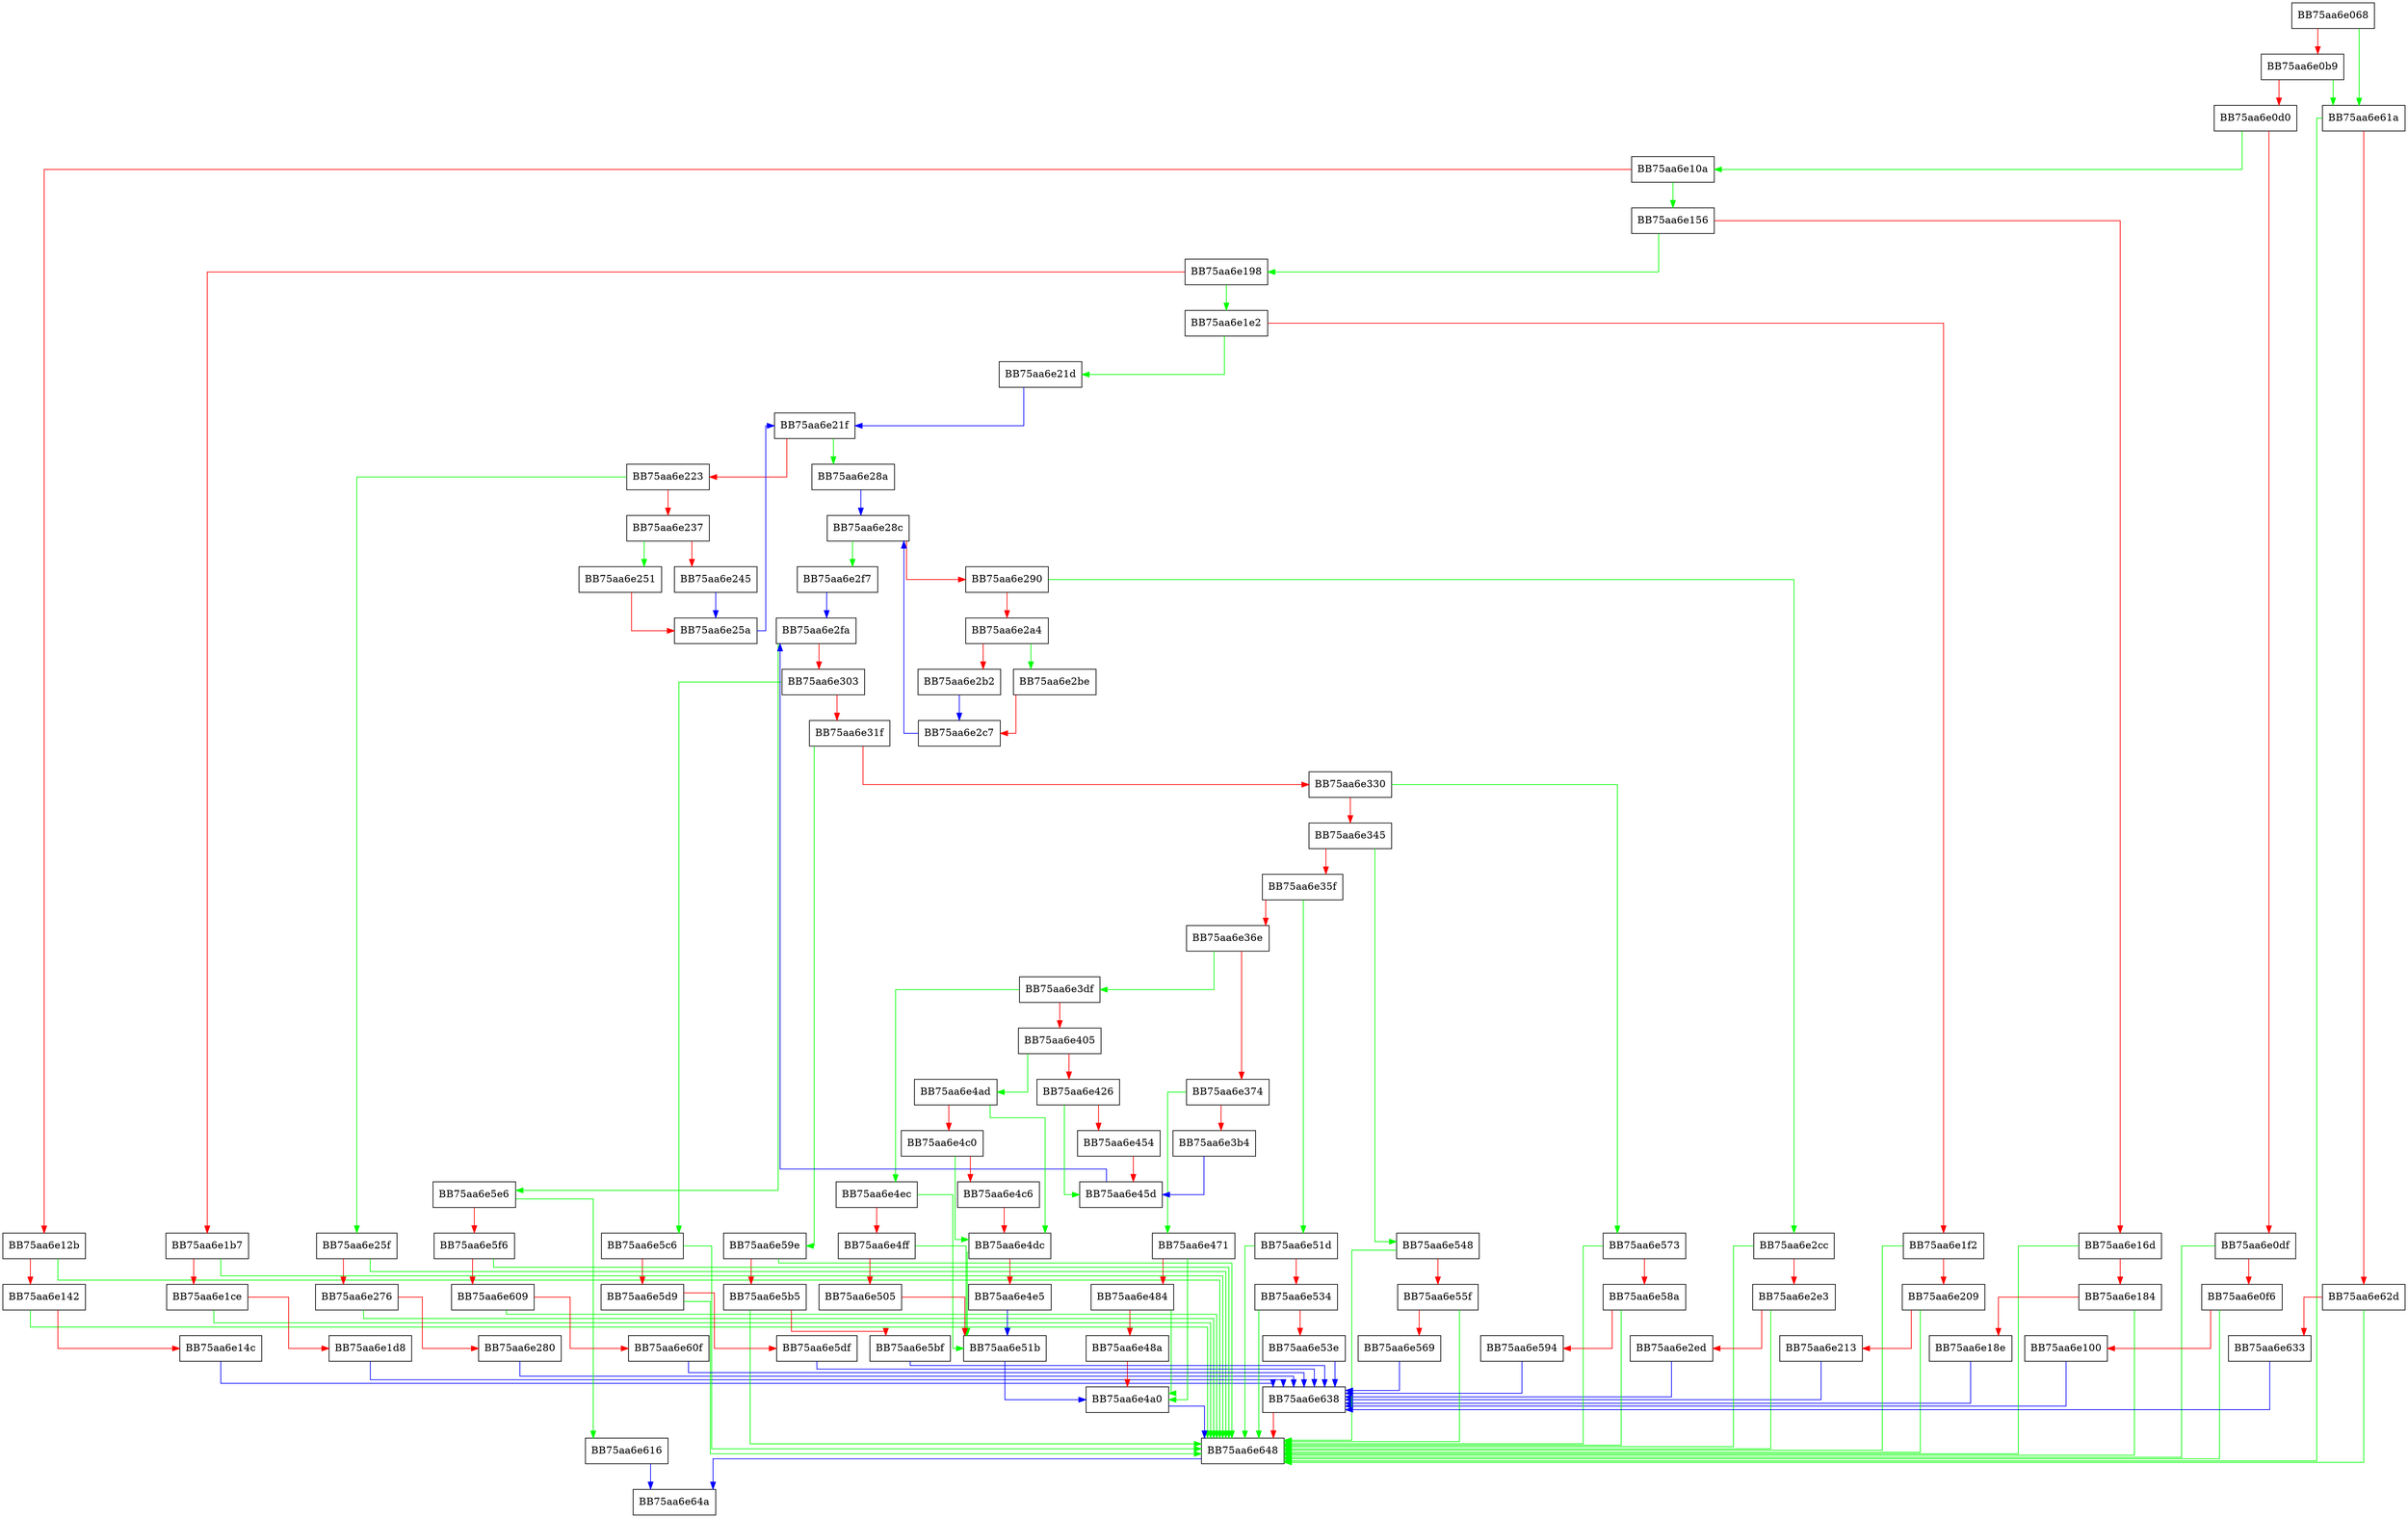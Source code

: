 digraph init {
  node [shape="box"];
  graph [splines=ortho];
  BB75aa6e068 -> BB75aa6e61a [color="green"];
  BB75aa6e068 -> BB75aa6e0b9 [color="red"];
  BB75aa6e0b9 -> BB75aa6e61a [color="green"];
  BB75aa6e0b9 -> BB75aa6e0d0 [color="red"];
  BB75aa6e0d0 -> BB75aa6e10a [color="green"];
  BB75aa6e0d0 -> BB75aa6e0df [color="red"];
  BB75aa6e0df -> BB75aa6e648 [color="green"];
  BB75aa6e0df -> BB75aa6e0f6 [color="red"];
  BB75aa6e0f6 -> BB75aa6e648 [color="green"];
  BB75aa6e0f6 -> BB75aa6e100 [color="red"];
  BB75aa6e100 -> BB75aa6e638 [color="blue"];
  BB75aa6e10a -> BB75aa6e156 [color="green"];
  BB75aa6e10a -> BB75aa6e12b [color="red"];
  BB75aa6e12b -> BB75aa6e648 [color="green"];
  BB75aa6e12b -> BB75aa6e142 [color="red"];
  BB75aa6e142 -> BB75aa6e648 [color="green"];
  BB75aa6e142 -> BB75aa6e14c [color="red"];
  BB75aa6e14c -> BB75aa6e638 [color="blue"];
  BB75aa6e156 -> BB75aa6e198 [color="green"];
  BB75aa6e156 -> BB75aa6e16d [color="red"];
  BB75aa6e16d -> BB75aa6e648 [color="green"];
  BB75aa6e16d -> BB75aa6e184 [color="red"];
  BB75aa6e184 -> BB75aa6e648 [color="green"];
  BB75aa6e184 -> BB75aa6e18e [color="red"];
  BB75aa6e18e -> BB75aa6e638 [color="blue"];
  BB75aa6e198 -> BB75aa6e1e2 [color="green"];
  BB75aa6e198 -> BB75aa6e1b7 [color="red"];
  BB75aa6e1b7 -> BB75aa6e648 [color="green"];
  BB75aa6e1b7 -> BB75aa6e1ce [color="red"];
  BB75aa6e1ce -> BB75aa6e648 [color="green"];
  BB75aa6e1ce -> BB75aa6e1d8 [color="red"];
  BB75aa6e1d8 -> BB75aa6e638 [color="blue"];
  BB75aa6e1e2 -> BB75aa6e21d [color="green"];
  BB75aa6e1e2 -> BB75aa6e1f2 [color="red"];
  BB75aa6e1f2 -> BB75aa6e648 [color="green"];
  BB75aa6e1f2 -> BB75aa6e209 [color="red"];
  BB75aa6e209 -> BB75aa6e648 [color="green"];
  BB75aa6e209 -> BB75aa6e213 [color="red"];
  BB75aa6e213 -> BB75aa6e638 [color="blue"];
  BB75aa6e21d -> BB75aa6e21f [color="blue"];
  BB75aa6e21f -> BB75aa6e28a [color="green"];
  BB75aa6e21f -> BB75aa6e223 [color="red"];
  BB75aa6e223 -> BB75aa6e25f [color="green"];
  BB75aa6e223 -> BB75aa6e237 [color="red"];
  BB75aa6e237 -> BB75aa6e251 [color="green"];
  BB75aa6e237 -> BB75aa6e245 [color="red"];
  BB75aa6e245 -> BB75aa6e25a [color="blue"];
  BB75aa6e251 -> BB75aa6e25a [color="red"];
  BB75aa6e25a -> BB75aa6e21f [color="blue"];
  BB75aa6e25f -> BB75aa6e648 [color="green"];
  BB75aa6e25f -> BB75aa6e276 [color="red"];
  BB75aa6e276 -> BB75aa6e648 [color="green"];
  BB75aa6e276 -> BB75aa6e280 [color="red"];
  BB75aa6e280 -> BB75aa6e638 [color="blue"];
  BB75aa6e28a -> BB75aa6e28c [color="blue"];
  BB75aa6e28c -> BB75aa6e2f7 [color="green"];
  BB75aa6e28c -> BB75aa6e290 [color="red"];
  BB75aa6e290 -> BB75aa6e2cc [color="green"];
  BB75aa6e290 -> BB75aa6e2a4 [color="red"];
  BB75aa6e2a4 -> BB75aa6e2be [color="green"];
  BB75aa6e2a4 -> BB75aa6e2b2 [color="red"];
  BB75aa6e2b2 -> BB75aa6e2c7 [color="blue"];
  BB75aa6e2be -> BB75aa6e2c7 [color="red"];
  BB75aa6e2c7 -> BB75aa6e28c [color="blue"];
  BB75aa6e2cc -> BB75aa6e648 [color="green"];
  BB75aa6e2cc -> BB75aa6e2e3 [color="red"];
  BB75aa6e2e3 -> BB75aa6e648 [color="green"];
  BB75aa6e2e3 -> BB75aa6e2ed [color="red"];
  BB75aa6e2ed -> BB75aa6e638 [color="blue"];
  BB75aa6e2f7 -> BB75aa6e2fa [color="blue"];
  BB75aa6e2fa -> BB75aa6e5e6 [color="green"];
  BB75aa6e2fa -> BB75aa6e303 [color="red"];
  BB75aa6e303 -> BB75aa6e5c6 [color="green"];
  BB75aa6e303 -> BB75aa6e31f [color="red"];
  BB75aa6e31f -> BB75aa6e59e [color="green"];
  BB75aa6e31f -> BB75aa6e330 [color="red"];
  BB75aa6e330 -> BB75aa6e573 [color="green"];
  BB75aa6e330 -> BB75aa6e345 [color="red"];
  BB75aa6e345 -> BB75aa6e548 [color="green"];
  BB75aa6e345 -> BB75aa6e35f [color="red"];
  BB75aa6e35f -> BB75aa6e51d [color="green"];
  BB75aa6e35f -> BB75aa6e36e [color="red"];
  BB75aa6e36e -> BB75aa6e3df [color="green"];
  BB75aa6e36e -> BB75aa6e374 [color="red"];
  BB75aa6e374 -> BB75aa6e471 [color="green"];
  BB75aa6e374 -> BB75aa6e3b4 [color="red"];
  BB75aa6e3b4 -> BB75aa6e45d [color="blue"];
  BB75aa6e3df -> BB75aa6e4ec [color="green"];
  BB75aa6e3df -> BB75aa6e405 [color="red"];
  BB75aa6e405 -> BB75aa6e4ad [color="green"];
  BB75aa6e405 -> BB75aa6e426 [color="red"];
  BB75aa6e426 -> BB75aa6e45d [color="green"];
  BB75aa6e426 -> BB75aa6e454 [color="red"];
  BB75aa6e454 -> BB75aa6e45d [color="red"];
  BB75aa6e45d -> BB75aa6e2fa [color="blue"];
  BB75aa6e471 -> BB75aa6e4a0 [color="green"];
  BB75aa6e471 -> BB75aa6e484 [color="red"];
  BB75aa6e484 -> BB75aa6e4a0 [color="green"];
  BB75aa6e484 -> BB75aa6e48a [color="red"];
  BB75aa6e48a -> BB75aa6e4a0 [color="red"];
  BB75aa6e4a0 -> BB75aa6e648 [color="blue"];
  BB75aa6e4ad -> BB75aa6e4dc [color="green"];
  BB75aa6e4ad -> BB75aa6e4c0 [color="red"];
  BB75aa6e4c0 -> BB75aa6e4dc [color="green"];
  BB75aa6e4c0 -> BB75aa6e4c6 [color="red"];
  BB75aa6e4c6 -> BB75aa6e4dc [color="red"];
  BB75aa6e4dc -> BB75aa6e51b [color="green"];
  BB75aa6e4dc -> BB75aa6e4e5 [color="red"];
  BB75aa6e4e5 -> BB75aa6e51b [color="blue"];
  BB75aa6e4ec -> BB75aa6e51b [color="green"];
  BB75aa6e4ec -> BB75aa6e4ff [color="red"];
  BB75aa6e4ff -> BB75aa6e51b [color="green"];
  BB75aa6e4ff -> BB75aa6e505 [color="red"];
  BB75aa6e505 -> BB75aa6e51b [color="red"];
  BB75aa6e51b -> BB75aa6e4a0 [color="blue"];
  BB75aa6e51d -> BB75aa6e648 [color="green"];
  BB75aa6e51d -> BB75aa6e534 [color="red"];
  BB75aa6e534 -> BB75aa6e648 [color="green"];
  BB75aa6e534 -> BB75aa6e53e [color="red"];
  BB75aa6e53e -> BB75aa6e638 [color="blue"];
  BB75aa6e548 -> BB75aa6e648 [color="green"];
  BB75aa6e548 -> BB75aa6e55f [color="red"];
  BB75aa6e55f -> BB75aa6e648 [color="green"];
  BB75aa6e55f -> BB75aa6e569 [color="red"];
  BB75aa6e569 -> BB75aa6e638 [color="blue"];
  BB75aa6e573 -> BB75aa6e648 [color="green"];
  BB75aa6e573 -> BB75aa6e58a [color="red"];
  BB75aa6e58a -> BB75aa6e648 [color="green"];
  BB75aa6e58a -> BB75aa6e594 [color="red"];
  BB75aa6e594 -> BB75aa6e638 [color="blue"];
  BB75aa6e59e -> BB75aa6e648 [color="green"];
  BB75aa6e59e -> BB75aa6e5b5 [color="red"];
  BB75aa6e5b5 -> BB75aa6e648 [color="green"];
  BB75aa6e5b5 -> BB75aa6e5bf [color="red"];
  BB75aa6e5bf -> BB75aa6e638 [color="blue"];
  BB75aa6e5c6 -> BB75aa6e648 [color="green"];
  BB75aa6e5c6 -> BB75aa6e5d9 [color="red"];
  BB75aa6e5d9 -> BB75aa6e648 [color="green"];
  BB75aa6e5d9 -> BB75aa6e5df [color="red"];
  BB75aa6e5df -> BB75aa6e638 [color="blue"];
  BB75aa6e5e6 -> BB75aa6e616 [color="green"];
  BB75aa6e5e6 -> BB75aa6e5f6 [color="red"];
  BB75aa6e5f6 -> BB75aa6e648 [color="green"];
  BB75aa6e5f6 -> BB75aa6e609 [color="red"];
  BB75aa6e609 -> BB75aa6e648 [color="green"];
  BB75aa6e609 -> BB75aa6e60f [color="red"];
  BB75aa6e60f -> BB75aa6e638 [color="blue"];
  BB75aa6e616 -> BB75aa6e64a [color="blue"];
  BB75aa6e61a -> BB75aa6e648 [color="green"];
  BB75aa6e61a -> BB75aa6e62d [color="red"];
  BB75aa6e62d -> BB75aa6e648 [color="green"];
  BB75aa6e62d -> BB75aa6e633 [color="red"];
  BB75aa6e633 -> BB75aa6e638 [color="blue"];
  BB75aa6e638 -> BB75aa6e648 [color="red"];
  BB75aa6e648 -> BB75aa6e64a [color="blue"];
}